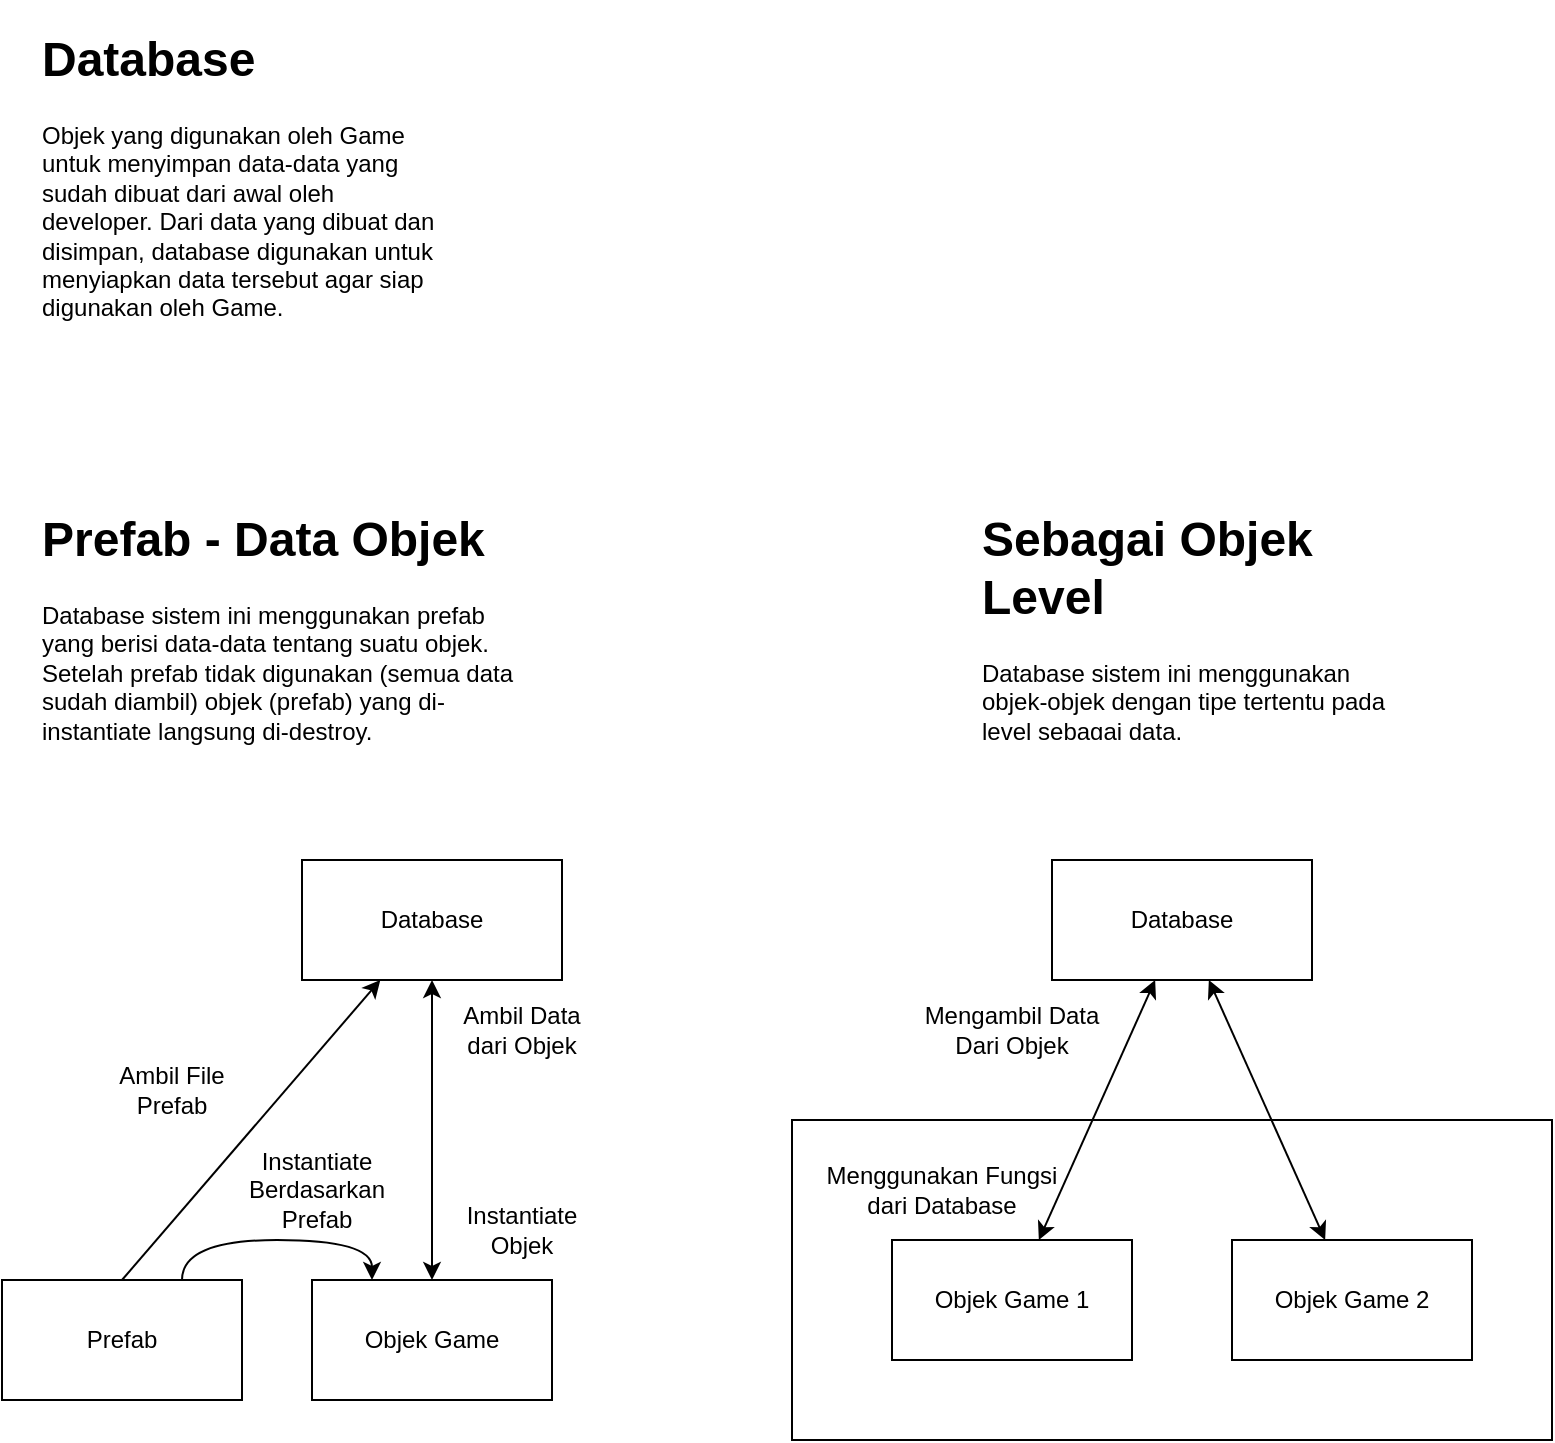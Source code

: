 <mxfile>
    <diagram id="ATtf1RYG8toDPdy8yNsT" name="Page-1">
        <mxGraphModel dx="1035" dy="679" grid="1" gridSize="10" guides="1" tooltips="1" connect="1" arrows="1" fold="1" page="1" pageScale="1" pageWidth="850" pageHeight="1100" math="0" shadow="0">
            <root>
                <mxCell id="0"/>
                <mxCell id="1" parent="0"/>
                <mxCell id="24" value="" style="rounded=0;whiteSpace=wrap;html=1;" vertex="1" parent="1">
                    <mxGeometry x="470" y="620" width="380" height="160" as="geometry"/>
                </mxCell>
                <mxCell id="2" value="&lt;h1&gt;Database&lt;/h1&gt;&lt;p&gt;Objek yang digunakan oleh Game untuk menyimpan data-data yang sudah dibuat dari awal oleh developer. Dari data yang dibuat dan disimpan, database digunakan untuk menyiapkan data tersebut agar siap digunakan oleh Game.&lt;/p&gt;" style="text;html=1;strokeColor=none;fillColor=none;spacing=5;spacingTop=-20;whiteSpace=wrap;overflow=hidden;rounded=0;" vertex="1" parent="1">
                    <mxGeometry x="90" y="70" width="210" height="160" as="geometry"/>
                </mxCell>
                <mxCell id="3" value="&lt;h1&gt;Prefab - Data Objek&lt;/h1&gt;&lt;p&gt;Database sistem ini menggunakan prefab yang berisi data-data tentang suatu objek. Setelah prefab tidak digunakan (semua data sudah diambil) objek (prefab) yang di-instantiate langsung di-destroy.&lt;/p&gt;" style="text;html=1;strokeColor=none;fillColor=none;spacing=5;spacingTop=-20;whiteSpace=wrap;overflow=hidden;rounded=0;" vertex="1" parent="1">
                    <mxGeometry x="90" y="310" width="250" height="130" as="geometry"/>
                </mxCell>
                <mxCell id="4" value="&lt;h1&gt;Sebagai Objek Level&lt;/h1&gt;&lt;p&gt;Database sistem ini menggunakan objek-objek dengan tipe tertentu pada level sebagai data.&lt;/p&gt;" style="text;html=1;strokeColor=none;fillColor=none;spacing=5;spacingTop=-20;whiteSpace=wrap;overflow=hidden;rounded=0;" vertex="1" parent="1">
                    <mxGeometry x="560" y="310" width="220" height="120" as="geometry"/>
                </mxCell>
                <mxCell id="5" value="Database" style="rounded=0;whiteSpace=wrap;html=1;" vertex="1" parent="1">
                    <mxGeometry x="225" y="490" width="130" height="60" as="geometry"/>
                </mxCell>
                <mxCell id="6" value="Prefab" style="rounded=0;whiteSpace=wrap;html=1;" vertex="1" parent="1">
                    <mxGeometry x="75" y="700" width="120" height="60" as="geometry"/>
                </mxCell>
                <mxCell id="7" value="" style="endArrow=classic;html=1;exitX=0.5;exitY=0;exitDx=0;exitDy=0;" edge="1" parent="1" source="6" target="5">
                    <mxGeometry width="50" height="50" relative="1" as="geometry">
                        <mxPoint x="475" y="630" as="sourcePoint"/>
                        <mxPoint x="525" y="580" as="targetPoint"/>
                    </mxGeometry>
                </mxCell>
                <mxCell id="8" value="" style="endArrow=classic;html=1;entryX=0.5;entryY=0;entryDx=0;entryDy=0;startArrow=classic;startFill=1;" edge="1" parent="1" source="5" target="9">
                    <mxGeometry width="50" height="50" relative="1" as="geometry">
                        <mxPoint x="475" y="630" as="sourcePoint"/>
                        <mxPoint x="525" y="580" as="targetPoint"/>
                    </mxGeometry>
                </mxCell>
                <mxCell id="9" value="Objek Game" style="rounded=0;whiteSpace=wrap;html=1;" vertex="1" parent="1">
                    <mxGeometry x="230" y="700" width="120" height="60" as="geometry"/>
                </mxCell>
                <mxCell id="12" value="" style="endArrow=classic;html=1;exitX=0.75;exitY=0;exitDx=0;exitDy=0;entryX=0.25;entryY=0;entryDx=0;entryDy=0;edgeStyle=orthogonalEdgeStyle;curved=1;" edge="1" parent="1" source="6" target="9">
                    <mxGeometry width="50" height="50" relative="1" as="geometry">
                        <mxPoint x="400" y="630" as="sourcePoint"/>
                        <mxPoint x="450" y="580" as="targetPoint"/>
                        <Array as="points">
                            <mxPoint x="165" y="680"/>
                            <mxPoint x="260" y="680"/>
                        </Array>
                    </mxGeometry>
                </mxCell>
                <mxCell id="13" value="Ambil File Prefab" style="text;html=1;strokeColor=none;fillColor=none;align=center;verticalAlign=middle;whiteSpace=wrap;rounded=0;" vertex="1" parent="1">
                    <mxGeometry x="120" y="590" width="80" height="30" as="geometry"/>
                </mxCell>
                <mxCell id="14" value="Instantiate Berdasarkan Prefab" style="text;html=1;strokeColor=none;fillColor=none;align=center;verticalAlign=middle;whiteSpace=wrap;rounded=0;" vertex="1" parent="1">
                    <mxGeometry x="195" y="640" width="75" height="30" as="geometry"/>
                </mxCell>
                <mxCell id="15" value="Instantiate Objek" style="text;html=1;strokeColor=none;fillColor=none;align=center;verticalAlign=middle;whiteSpace=wrap;rounded=0;" vertex="1" parent="1">
                    <mxGeometry x="290" y="660" width="90" height="30" as="geometry"/>
                </mxCell>
                <mxCell id="16" value="Ambil Data dari Objek" style="text;html=1;strokeColor=none;fillColor=none;align=center;verticalAlign=middle;whiteSpace=wrap;rounded=0;" vertex="1" parent="1">
                    <mxGeometry x="300" y="560" width="70" height="30" as="geometry"/>
                </mxCell>
                <mxCell id="17" value="Database" style="rounded=0;whiteSpace=wrap;html=1;" vertex="1" parent="1">
                    <mxGeometry x="600" y="490" width="130" height="60" as="geometry"/>
                </mxCell>
                <mxCell id="18" value="Objek Game 1" style="rounded=0;whiteSpace=wrap;html=1;" vertex="1" parent="1">
                    <mxGeometry x="520" y="680" width="120" height="60" as="geometry"/>
                </mxCell>
                <mxCell id="19" value="Objek Game 2" style="rounded=0;whiteSpace=wrap;html=1;" vertex="1" parent="1">
                    <mxGeometry x="690" y="680" width="120" height="60" as="geometry"/>
                </mxCell>
                <mxCell id="20" value="" style="endArrow=classic;html=1;curved=1;startArrow=classic;startFill=1;" edge="1" parent="1" source="17" target="18">
                    <mxGeometry width="50" height="50" relative="1" as="geometry">
                        <mxPoint x="690" y="530" as="sourcePoint"/>
                        <mxPoint x="430" y="510" as="targetPoint"/>
                    </mxGeometry>
                </mxCell>
                <mxCell id="21" value="" style="endArrow=classic;html=1;curved=1;startArrow=classic;startFill=1;" edge="1" parent="1" source="17" target="19">
                    <mxGeometry width="50" height="50" relative="1" as="geometry">
                        <mxPoint x="661.579" y="560" as="sourcePoint"/>
                        <mxPoint x="603.421" y="690" as="targetPoint"/>
                    </mxGeometry>
                </mxCell>
                <mxCell id="22" value="Mengambil Data Dari Objek" style="text;html=1;strokeColor=none;fillColor=none;align=center;verticalAlign=middle;whiteSpace=wrap;rounded=0;" vertex="1" parent="1">
                    <mxGeometry x="530" y="560" width="100" height="30" as="geometry"/>
                </mxCell>
                <mxCell id="23" value="Menggunakan Fungsi dari Database" style="text;html=1;strokeColor=none;fillColor=none;align=center;verticalAlign=middle;whiteSpace=wrap;rounded=0;" vertex="1" parent="1">
                    <mxGeometry x="480" y="640" width="130" height="30" as="geometry"/>
                </mxCell>
            </root>
        </mxGraphModel>
    </diagram>
</mxfile>
